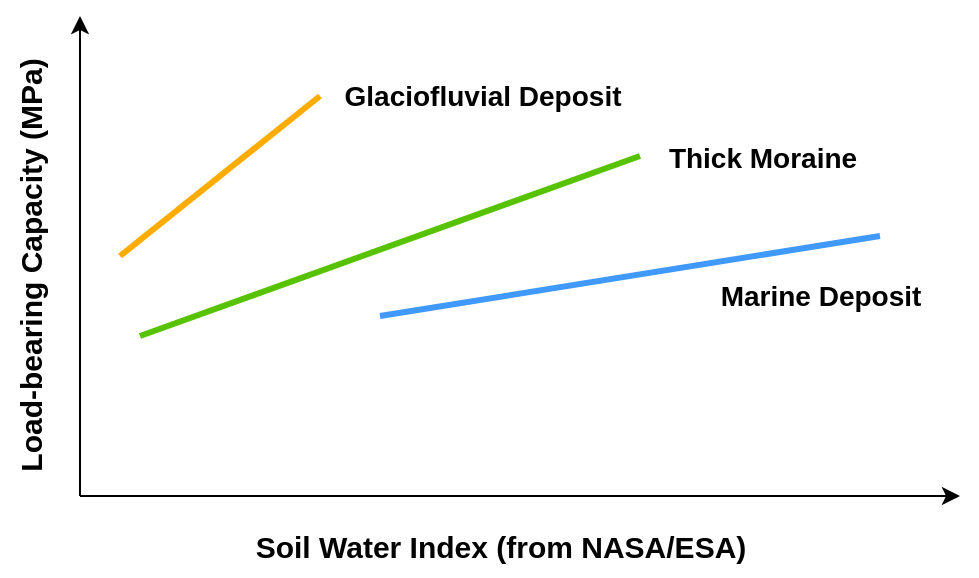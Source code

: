 <mxfile version="26.1.1">
  <diagram name="Page-1" id="_EHdLlkseuFN6B7ibNpD">
    <mxGraphModel dx="780" dy="496" grid="1" gridSize="10" guides="1" tooltips="1" connect="1" arrows="1" fold="1" page="1" pageScale="1" pageWidth="850" pageHeight="1100" math="0" shadow="0">
      <root>
        <mxCell id="0" />
        <mxCell id="1" parent="0" />
        <mxCell id="LP6lKdzuLp1FrfVKkli5-1" value="" style="endArrow=classic;html=1;rounded=0;" edge="1" parent="1">
          <mxGeometry width="50" height="50" relative="1" as="geometry">
            <mxPoint x="320" y="360" as="sourcePoint" />
            <mxPoint x="760" y="360" as="targetPoint" />
          </mxGeometry>
        </mxCell>
        <mxCell id="LP6lKdzuLp1FrfVKkli5-2" value="" style="endArrow=classic;html=1;rounded=0;" edge="1" parent="1">
          <mxGeometry width="50" height="50" relative="1" as="geometry">
            <mxPoint x="320" y="360" as="sourcePoint" />
            <mxPoint x="320" y="120" as="targetPoint" />
          </mxGeometry>
        </mxCell>
        <mxCell id="LP6lKdzuLp1FrfVKkli5-3" value="&lt;font style=&quot;font-size: 15px;&quot;&gt;Load-bearing Capacity (MPa)&lt;/font&gt;" style="text;html=1;align=center;verticalAlign=middle;resizable=0;points=[];autosize=1;strokeColor=none;fillColor=none;rotation=-90;fontSize=14;fontStyle=1" vertex="1" parent="1">
          <mxGeometry x="185" y="230" width="220" height="30" as="geometry" />
        </mxCell>
        <mxCell id="LP6lKdzuLp1FrfVKkli5-4" value="&lt;font style=&quot;font-size: 15px;&quot;&gt;Soil Water Index (from NASA/ESA)&lt;/font&gt;" style="text;html=1;align=center;verticalAlign=middle;resizable=0;points=[];autosize=1;strokeColor=none;fillColor=none;rotation=0;fontSize=14;fontStyle=1" vertex="1" parent="1">
          <mxGeometry x="400" y="370" width="260" height="30" as="geometry" />
        </mxCell>
        <mxCell id="LP6lKdzuLp1FrfVKkli5-7" value="" style="endArrow=none;html=1;rounded=0;strokeWidth=3;fillColor=#e3c800;strokeColor=#FFAB00;" edge="1" parent="1">
          <mxGeometry width="50" height="50" relative="1" as="geometry">
            <mxPoint x="340" y="240" as="sourcePoint" />
            <mxPoint x="440" y="160" as="targetPoint" />
          </mxGeometry>
        </mxCell>
        <mxCell id="LP6lKdzuLp1FrfVKkli5-12" value="&lt;font style=&quot;font-size: 14px;&quot;&gt;&lt;b&gt;Glaciofluvial Deposit&lt;/b&gt;&lt;/font&gt;" style="edgeLabel;html=1;align=center;verticalAlign=middle;resizable=0;points=[];" vertex="1" connectable="0" parent="LP6lKdzuLp1FrfVKkli5-7">
          <mxGeometry x="0.641" y="-4" relative="1" as="geometry">
            <mxPoint x="96" y="-18" as="offset" />
          </mxGeometry>
        </mxCell>
        <mxCell id="LP6lKdzuLp1FrfVKkli5-8" value="" style="endArrow=none;html=1;rounded=0;strokeWidth=3;strokeColor=#57C200;" edge="1" parent="1">
          <mxGeometry width="50" height="50" relative="1" as="geometry">
            <mxPoint x="350" y="280" as="sourcePoint" />
            <mxPoint x="600" y="190" as="targetPoint" />
          </mxGeometry>
        </mxCell>
        <mxCell id="LP6lKdzuLp1FrfVKkli5-11" value="&lt;font style=&quot;font-size: 14px;&quot;&gt;&lt;b&gt;Thick Moraine&lt;/b&gt;&lt;/font&gt;" style="edgeLabel;html=1;align=center;verticalAlign=middle;resizable=0;points=[];" vertex="1" connectable="0" parent="LP6lKdzuLp1FrfVKkli5-8">
          <mxGeometry x="0.303" y="1" relative="1" as="geometry">
            <mxPoint x="148" y="-30" as="offset" />
          </mxGeometry>
        </mxCell>
        <mxCell id="LP6lKdzuLp1FrfVKkli5-9" value="" style="endArrow=none;html=1;rounded=0;strokeWidth=3;strokeColor=#4099FF;" edge="1" parent="1">
          <mxGeometry width="50" height="50" relative="1" as="geometry">
            <mxPoint x="470" y="270" as="sourcePoint" />
            <mxPoint x="720" y="230" as="targetPoint" />
          </mxGeometry>
        </mxCell>
        <mxCell id="LP6lKdzuLp1FrfVKkli5-10" value="&lt;font style=&quot;font-size: 14px;&quot;&gt;&lt;b&gt;Marine Deposit&lt;/b&gt;&lt;/font&gt;" style="edgeLabel;html=1;align=center;verticalAlign=middle;resizable=0;points=[];" vertex="1" connectable="0" parent="LP6lKdzuLp1FrfVKkli5-9">
          <mxGeometry x="0.166" y="7" relative="1" as="geometry">
            <mxPoint x="75" y="20" as="offset" />
          </mxGeometry>
        </mxCell>
      </root>
    </mxGraphModel>
  </diagram>
</mxfile>
